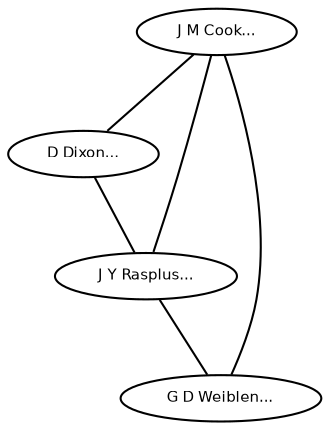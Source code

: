 graph G {
size="3,3";
node [fontsize=7, fontname="Helvetica"];
edge [fontsize=7, fontname="Helvetica"];
node0 [label="J M Cook...", width=0.27433100247,height=0.27433100247];
node1 [label="D Dixon...", width=0.27433100247,height=0.27433100247];
node2 [label="J Y Rasplus...", width=0.27433100247,height=0.27433100247];
node3 [label="G D Weiblen...", width=0.27433100247,height=0.27433100247];
node0 -- node1 [label=""];
node0 -- node2 [label=""];
node0 -- node3 [label=""];
node1 -- node2 [label=""];
node2 -- node3 [label=""];
}

